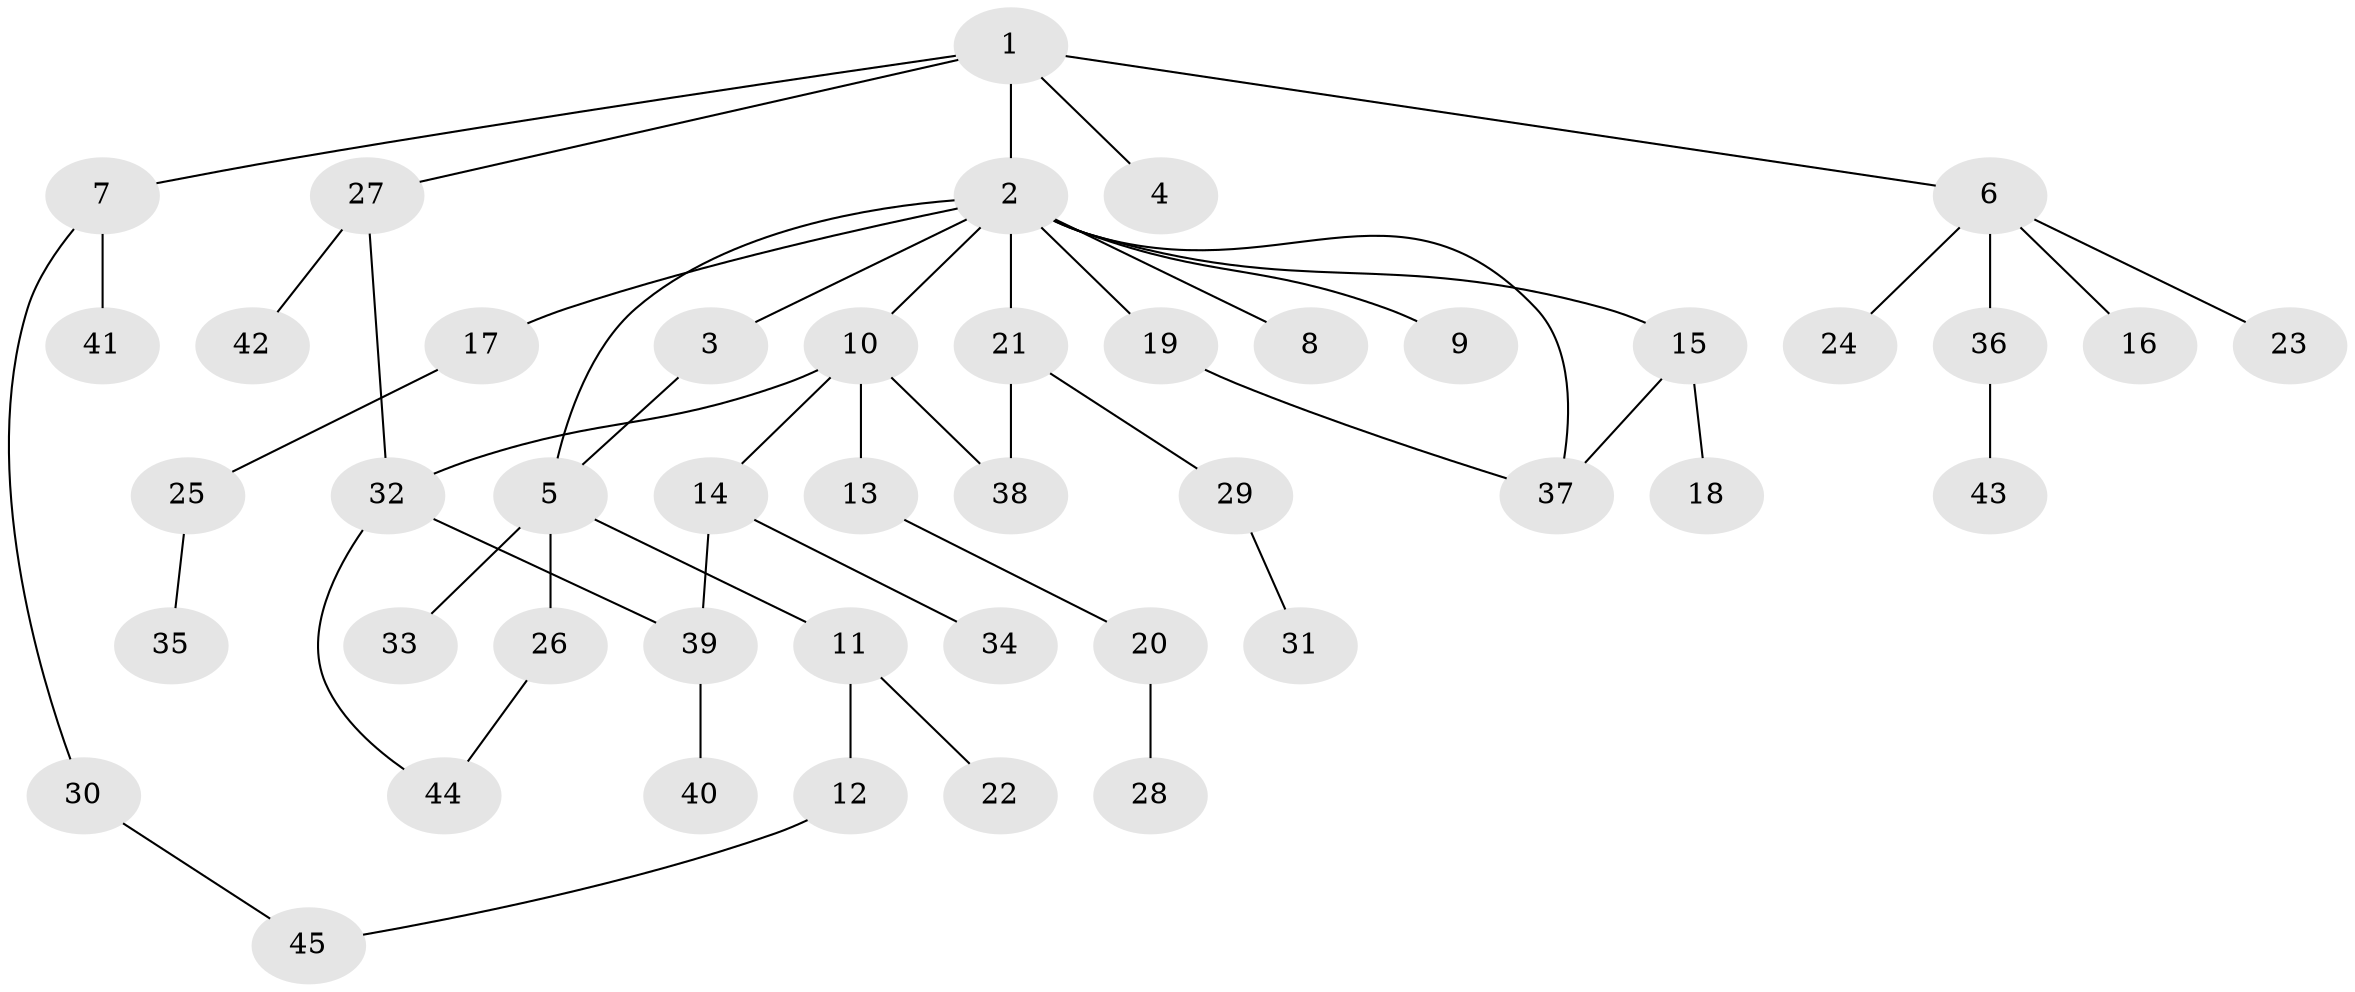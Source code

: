 // original degree distribution, {6: 0.022222222222222223, 8: 0.011111111111111112, 3: 0.17777777777777778, 2: 0.2777777777777778, 7: 0.011111111111111112, 1: 0.4111111111111111, 5: 0.022222222222222223, 4: 0.06666666666666667}
// Generated by graph-tools (version 1.1) at 2025/34/03/09/25 02:34:10]
// undirected, 45 vertices, 52 edges
graph export_dot {
graph [start="1"]
  node [color=gray90,style=filled];
  1;
  2;
  3;
  4;
  5;
  6;
  7;
  8;
  9;
  10;
  11;
  12;
  13;
  14;
  15;
  16;
  17;
  18;
  19;
  20;
  21;
  22;
  23;
  24;
  25;
  26;
  27;
  28;
  29;
  30;
  31;
  32;
  33;
  34;
  35;
  36;
  37;
  38;
  39;
  40;
  41;
  42;
  43;
  44;
  45;
  1 -- 2 [weight=1.0];
  1 -- 4 [weight=1.0];
  1 -- 6 [weight=1.0];
  1 -- 7 [weight=1.0];
  1 -- 27 [weight=1.0];
  2 -- 3 [weight=1.0];
  2 -- 5 [weight=1.0];
  2 -- 8 [weight=1.0];
  2 -- 9 [weight=1.0];
  2 -- 10 [weight=1.0];
  2 -- 15 [weight=1.0];
  2 -- 17 [weight=1.0];
  2 -- 19 [weight=1.0];
  2 -- 21 [weight=1.0];
  2 -- 37 [weight=1.0];
  3 -- 5 [weight=1.0];
  5 -- 11 [weight=1.0];
  5 -- 26 [weight=1.0];
  5 -- 33 [weight=2.0];
  6 -- 16 [weight=1.0];
  6 -- 23 [weight=1.0];
  6 -- 24 [weight=1.0];
  6 -- 36 [weight=2.0];
  7 -- 30 [weight=1.0];
  7 -- 41 [weight=1.0];
  10 -- 13 [weight=1.0];
  10 -- 14 [weight=1.0];
  10 -- 32 [weight=1.0];
  10 -- 38 [weight=1.0];
  11 -- 12 [weight=2.0];
  11 -- 22 [weight=1.0];
  12 -- 45 [weight=1.0];
  13 -- 20 [weight=1.0];
  14 -- 34 [weight=1.0];
  14 -- 39 [weight=1.0];
  15 -- 18 [weight=1.0];
  15 -- 37 [weight=1.0];
  17 -- 25 [weight=1.0];
  19 -- 37 [weight=1.0];
  20 -- 28 [weight=2.0];
  21 -- 29 [weight=1.0];
  21 -- 38 [weight=1.0];
  25 -- 35 [weight=1.0];
  26 -- 44 [weight=1.0];
  27 -- 32 [weight=1.0];
  27 -- 42 [weight=1.0];
  29 -- 31 [weight=1.0];
  30 -- 45 [weight=1.0];
  32 -- 39 [weight=1.0];
  32 -- 44 [weight=1.0];
  36 -- 43 [weight=1.0];
  39 -- 40 [weight=2.0];
}
